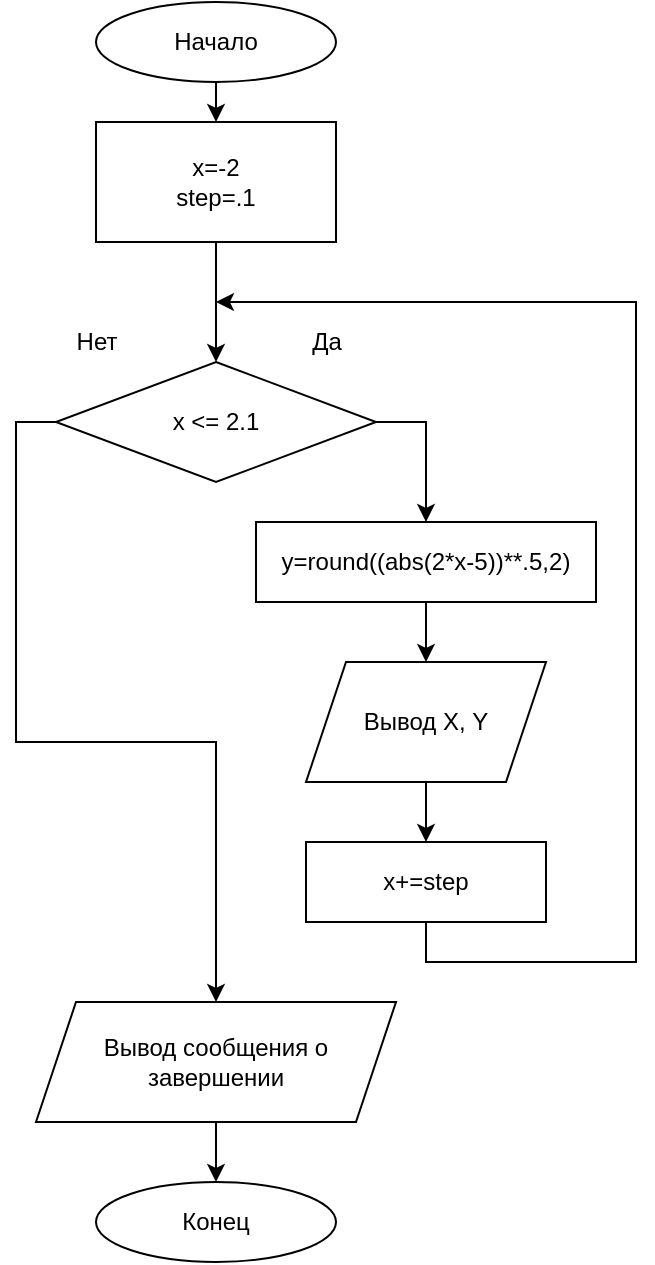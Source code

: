 <mxfile version="14.6.13" type="device"><diagram id="6a731a19-8d31-9384-78a2-239565b7b9f0" name="Page-1"><mxGraphModel dx="1092" dy="1331" grid="1" gridSize="10" guides="1" tooltips="1" connect="1" arrows="1" fold="1" page="1" pageScale="1" pageWidth="1169" pageHeight="827" background="#ffffff" math="0" shadow="0"><root><mxCell id="0"/><mxCell id="1" parent="0"/><mxCell id="NZc4HDJNSBxelqFDVV6K-67" style="edgeStyle=orthogonalEdgeStyle;rounded=0;orthogonalLoop=1;jettySize=auto;html=1;exitX=0.5;exitY=1;exitDx=0;exitDy=0;entryX=0.5;entryY=0;entryDx=0;entryDy=0;" parent="1" source="NZc4HDJNSBxelqFDVV6K-56" target="NZc4HDJNSBxelqFDVV6K-57" edge="1"><mxGeometry relative="1" as="geometry"/></mxCell><mxCell id="NZc4HDJNSBxelqFDVV6K-56" value="Начало" style="ellipse;whiteSpace=wrap;html=1;" parent="1" vertex="1"><mxGeometry x="200" y="-640" width="120" height="40" as="geometry"/></mxCell><mxCell id="NZc4HDJNSBxelqFDVV6K-68" style="edgeStyle=orthogonalEdgeStyle;rounded=0;orthogonalLoop=1;jettySize=auto;html=1;exitX=0.5;exitY=1;exitDx=0;exitDy=0;entryX=0.5;entryY=0;entryDx=0;entryDy=0;" parent="1" source="NZc4HDJNSBxelqFDVV6K-57" target="AKkBovd--O33Z4AZRkIs-1" edge="1"><mxGeometry relative="1" as="geometry"><mxPoint x="260" y="-470" as="targetPoint"/></mxGeometry></mxCell><mxCell id="NZc4HDJNSBxelqFDVV6K-57" value="x=-2&lt;br&gt;step=.1" style="rounded=0;whiteSpace=wrap;html=1;" parent="1" vertex="1"><mxGeometry x="200" y="-580" width="120" height="60" as="geometry"/></mxCell><mxCell id="NZc4HDJNSBxelqFDVV6K-75" style="edgeStyle=orthogonalEdgeStyle;rounded=0;orthogonalLoop=1;jettySize=auto;html=1;exitX=0.5;exitY=1;exitDx=0;exitDy=0;" parent="1" source="AKkBovd--O33Z4AZRkIs-11" target="NZc4HDJNSBxelqFDVV6K-65" edge="1"><mxGeometry relative="1" as="geometry"><mxPoint x="260" y="70" as="sourcePoint"/></mxGeometry></mxCell><mxCell id="NZc4HDJNSBxelqFDVV6K-65" value="Конец" style="ellipse;whiteSpace=wrap;html=1;" parent="1" vertex="1"><mxGeometry x="200" y="-50" width="120" height="40" as="geometry"/></mxCell><mxCell id="AKkBovd--O33Z4AZRkIs-6" style="edgeStyle=orthogonalEdgeStyle;rounded=0;orthogonalLoop=1;jettySize=auto;html=1;exitX=1;exitY=0.5;exitDx=0;exitDy=0;entryX=0.5;entryY=0;entryDx=0;entryDy=0;" edge="1" parent="1" source="AKkBovd--O33Z4AZRkIs-1" target="AKkBovd--O33Z4AZRkIs-4"><mxGeometry relative="1" as="geometry"/></mxCell><mxCell id="AKkBovd--O33Z4AZRkIs-12" style="edgeStyle=orthogonalEdgeStyle;rounded=0;orthogonalLoop=1;jettySize=auto;html=1;exitX=0;exitY=0.5;exitDx=0;exitDy=0;" edge="1" parent="1" source="AKkBovd--O33Z4AZRkIs-1" target="AKkBovd--O33Z4AZRkIs-11"><mxGeometry relative="1" as="geometry"><mxPoint x="260" y="-150" as="targetPoint"/></mxGeometry></mxCell><mxCell id="AKkBovd--O33Z4AZRkIs-1" value="x &amp;lt;= 2.1" style="rhombus;whiteSpace=wrap;html=1;" vertex="1" parent="1"><mxGeometry x="180" y="-460" width="160" height="60" as="geometry"/></mxCell><mxCell id="AKkBovd--O33Z4AZRkIs-2" value="Да" style="text;html=1;align=center;verticalAlign=middle;resizable=0;points=[];autosize=1;strokeColor=none;" vertex="1" parent="1"><mxGeometry x="300" y="-480" width="30" height="20" as="geometry"/></mxCell><mxCell id="AKkBovd--O33Z4AZRkIs-3" value="Нет" style="text;html=1;align=center;verticalAlign=middle;resizable=0;points=[];autosize=1;strokeColor=none;" vertex="1" parent="1"><mxGeometry x="180" y="-480" width="40" height="20" as="geometry"/></mxCell><mxCell id="AKkBovd--O33Z4AZRkIs-7" style="edgeStyle=orthogonalEdgeStyle;rounded=0;orthogonalLoop=1;jettySize=auto;html=1;exitX=0.5;exitY=1;exitDx=0;exitDy=0;" edge="1" parent="1" source="AKkBovd--O33Z4AZRkIs-4" target="AKkBovd--O33Z4AZRkIs-5"><mxGeometry relative="1" as="geometry"/></mxCell><mxCell id="AKkBovd--O33Z4AZRkIs-4" value="&lt;div&gt;y=round((abs(2*x-5))**.5,2)&lt;/div&gt;" style="rounded=0;whiteSpace=wrap;html=1;" vertex="1" parent="1"><mxGeometry x="280" y="-380" width="170" height="40" as="geometry"/></mxCell><mxCell id="AKkBovd--O33Z4AZRkIs-9" style="edgeStyle=orthogonalEdgeStyle;rounded=0;orthogonalLoop=1;jettySize=auto;html=1;exitX=0.5;exitY=1;exitDx=0;exitDy=0;entryX=0.5;entryY=0;entryDx=0;entryDy=0;" edge="1" parent="1" source="AKkBovd--O33Z4AZRkIs-5" target="AKkBovd--O33Z4AZRkIs-8"><mxGeometry relative="1" as="geometry"/></mxCell><mxCell id="AKkBovd--O33Z4AZRkIs-5" value="Вывод Х, Y" style="shape=parallelogram;perimeter=parallelogramPerimeter;whiteSpace=wrap;html=1;fixedSize=1;" vertex="1" parent="1"><mxGeometry x="305" y="-310" width="120" height="60" as="geometry"/></mxCell><mxCell id="AKkBovd--O33Z4AZRkIs-10" style="edgeStyle=orthogonalEdgeStyle;rounded=0;orthogonalLoop=1;jettySize=auto;html=1;exitX=0.5;exitY=1;exitDx=0;exitDy=0;" edge="1" parent="1" source="AKkBovd--O33Z4AZRkIs-8"><mxGeometry relative="1" as="geometry"><mxPoint x="260" y="-490" as="targetPoint"/><Array as="points"><mxPoint x="365" y="-160"/><mxPoint x="470" y="-160"/><mxPoint x="470" y="-490"/></Array></mxGeometry></mxCell><mxCell id="AKkBovd--O33Z4AZRkIs-8" value="x+=step" style="rounded=0;whiteSpace=wrap;html=1;" vertex="1" parent="1"><mxGeometry x="305" y="-220" width="120" height="40" as="geometry"/></mxCell><mxCell id="AKkBovd--O33Z4AZRkIs-11" value="Вывод сообщения о завершении" style="shape=parallelogram;perimeter=parallelogramPerimeter;whiteSpace=wrap;html=1;fixedSize=1;" vertex="1" parent="1"><mxGeometry x="170" y="-140" width="180" height="60" as="geometry"/></mxCell></root></mxGraphModel></diagram></mxfile>